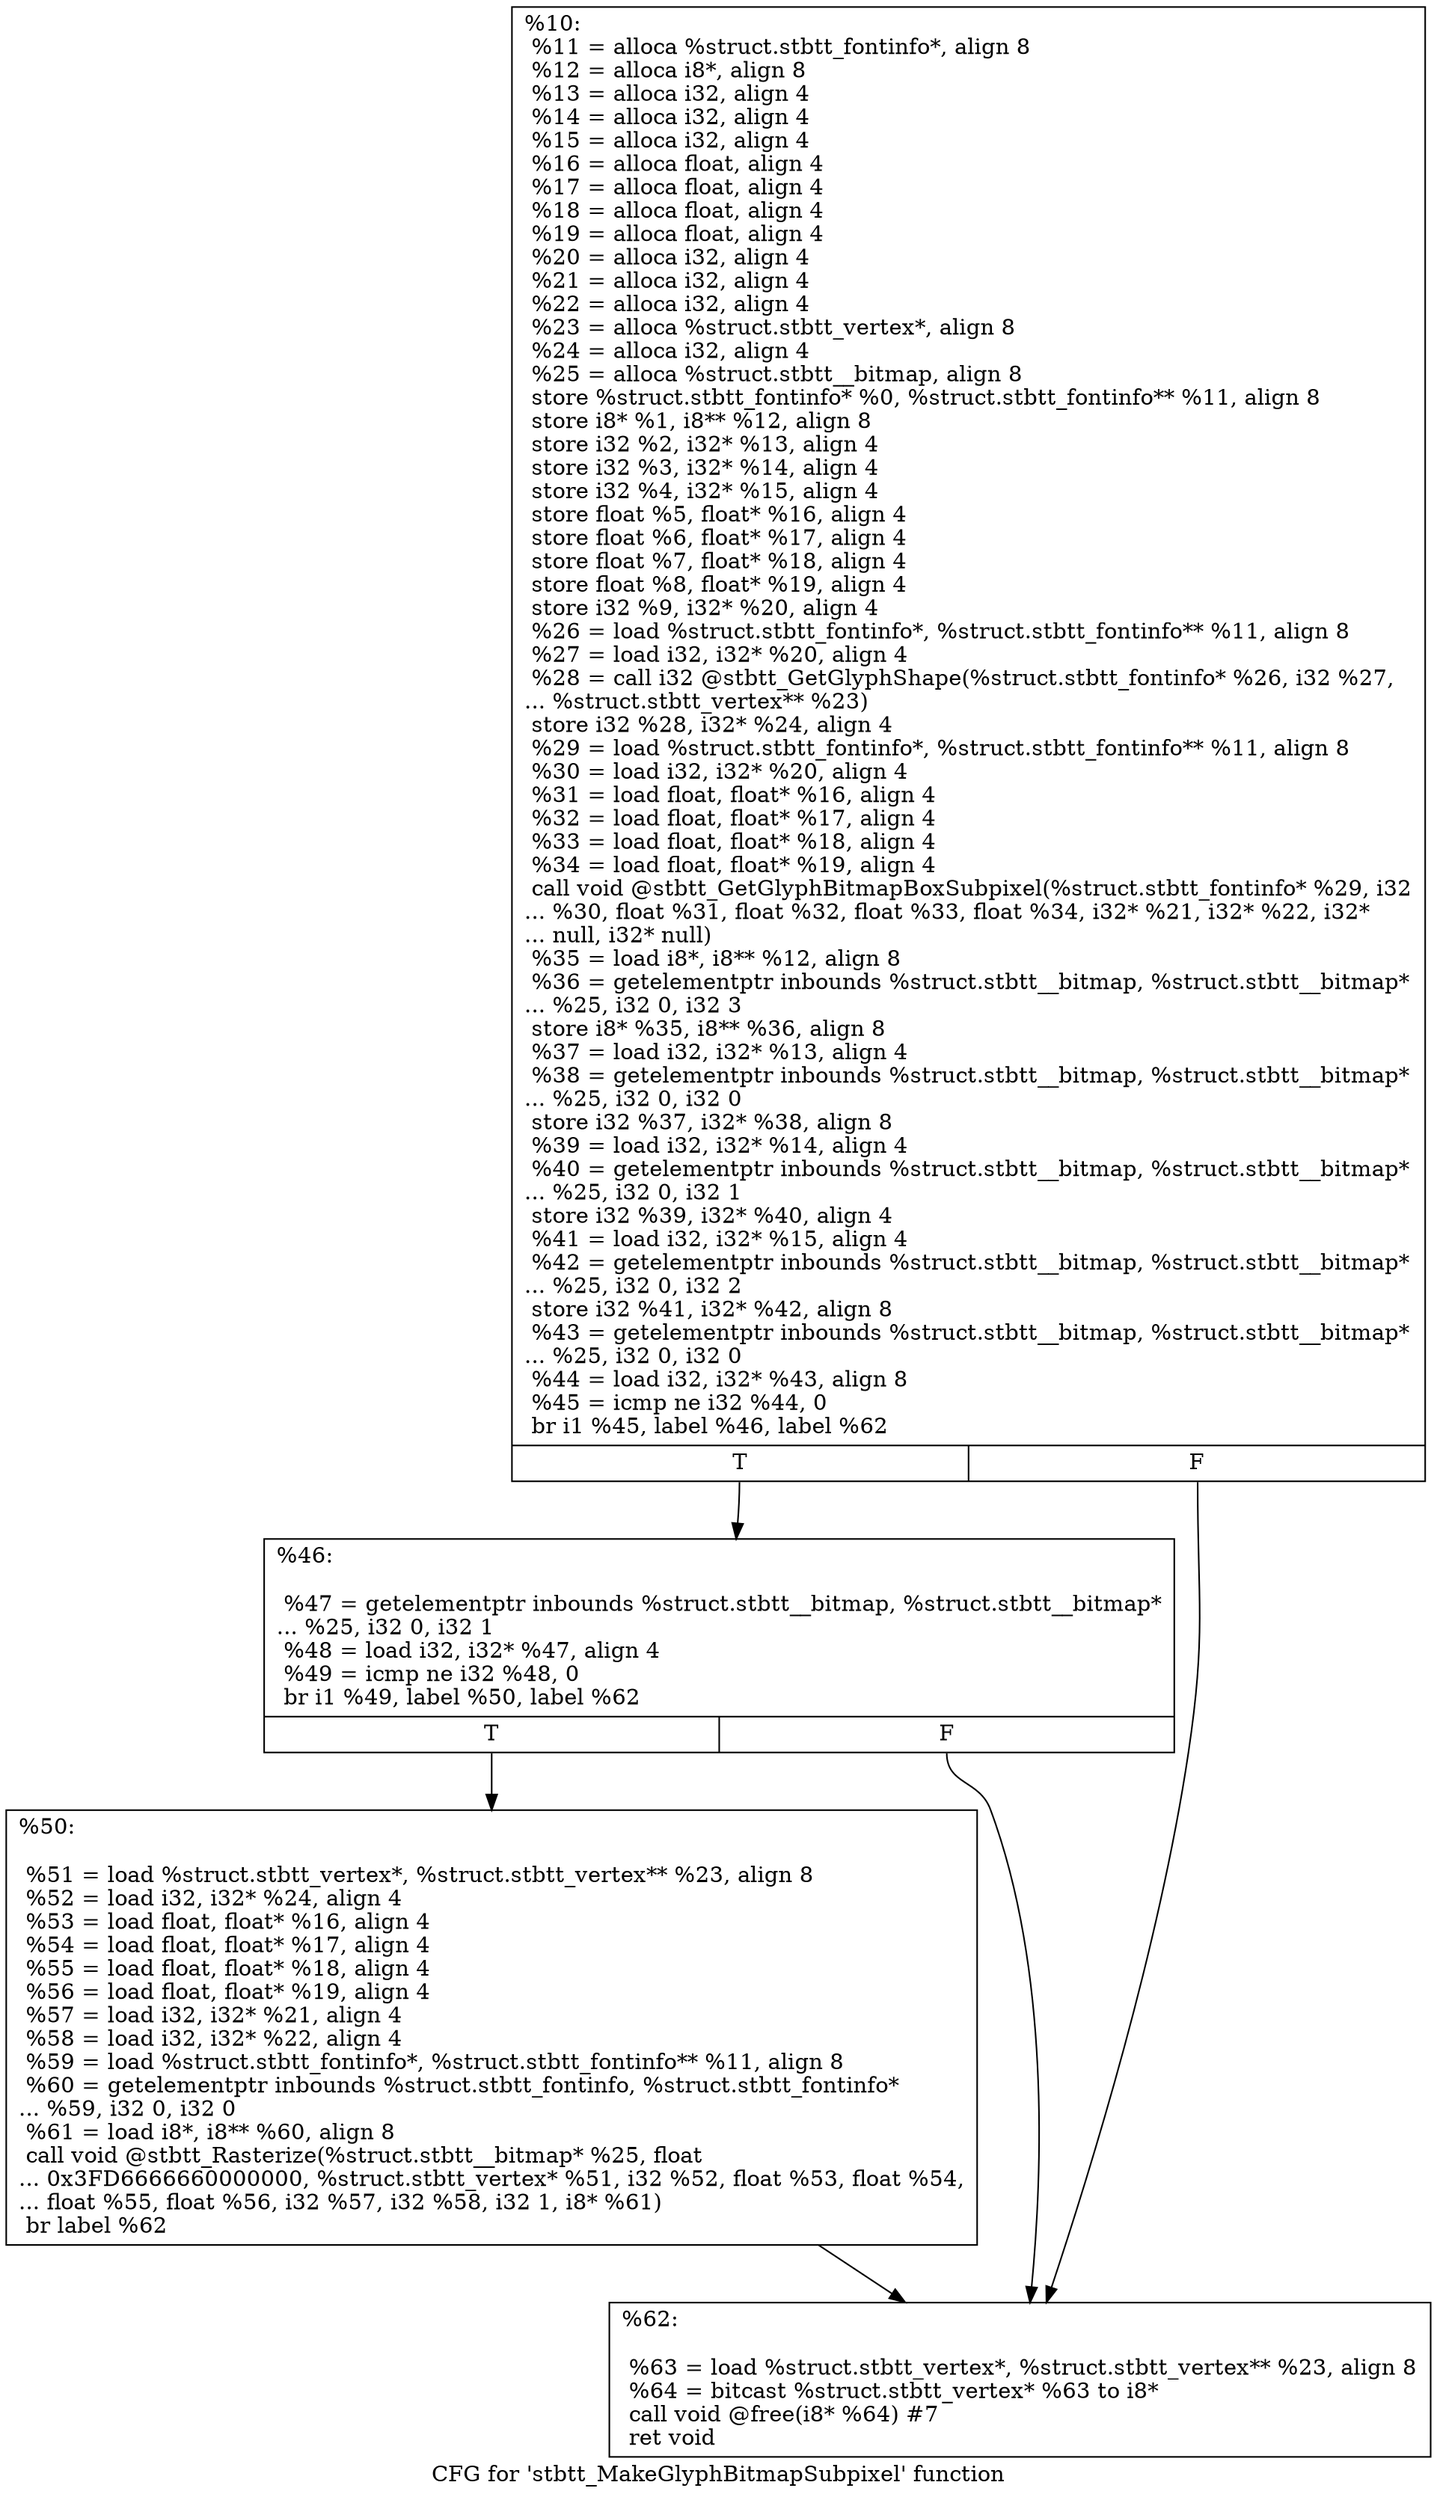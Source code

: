 digraph "CFG for 'stbtt_MakeGlyphBitmapSubpixel' function" {
	label="CFG for 'stbtt_MakeGlyphBitmapSubpixel' function";

	Node0x2a3bbf0 [shape=record,label="{%10:\l  %11 = alloca %struct.stbtt_fontinfo*, align 8\l  %12 = alloca i8*, align 8\l  %13 = alloca i32, align 4\l  %14 = alloca i32, align 4\l  %15 = alloca i32, align 4\l  %16 = alloca float, align 4\l  %17 = alloca float, align 4\l  %18 = alloca float, align 4\l  %19 = alloca float, align 4\l  %20 = alloca i32, align 4\l  %21 = alloca i32, align 4\l  %22 = alloca i32, align 4\l  %23 = alloca %struct.stbtt_vertex*, align 8\l  %24 = alloca i32, align 4\l  %25 = alloca %struct.stbtt__bitmap, align 8\l  store %struct.stbtt_fontinfo* %0, %struct.stbtt_fontinfo** %11, align 8\l  store i8* %1, i8** %12, align 8\l  store i32 %2, i32* %13, align 4\l  store i32 %3, i32* %14, align 4\l  store i32 %4, i32* %15, align 4\l  store float %5, float* %16, align 4\l  store float %6, float* %17, align 4\l  store float %7, float* %18, align 4\l  store float %8, float* %19, align 4\l  store i32 %9, i32* %20, align 4\l  %26 = load %struct.stbtt_fontinfo*, %struct.stbtt_fontinfo** %11, align 8\l  %27 = load i32, i32* %20, align 4\l  %28 = call i32 @stbtt_GetGlyphShape(%struct.stbtt_fontinfo* %26, i32 %27,\l... %struct.stbtt_vertex** %23)\l  store i32 %28, i32* %24, align 4\l  %29 = load %struct.stbtt_fontinfo*, %struct.stbtt_fontinfo** %11, align 8\l  %30 = load i32, i32* %20, align 4\l  %31 = load float, float* %16, align 4\l  %32 = load float, float* %17, align 4\l  %33 = load float, float* %18, align 4\l  %34 = load float, float* %19, align 4\l  call void @stbtt_GetGlyphBitmapBoxSubpixel(%struct.stbtt_fontinfo* %29, i32\l... %30, float %31, float %32, float %33, float %34, i32* %21, i32* %22, i32*\l... null, i32* null)\l  %35 = load i8*, i8** %12, align 8\l  %36 = getelementptr inbounds %struct.stbtt__bitmap, %struct.stbtt__bitmap*\l... %25, i32 0, i32 3\l  store i8* %35, i8** %36, align 8\l  %37 = load i32, i32* %13, align 4\l  %38 = getelementptr inbounds %struct.stbtt__bitmap, %struct.stbtt__bitmap*\l... %25, i32 0, i32 0\l  store i32 %37, i32* %38, align 8\l  %39 = load i32, i32* %14, align 4\l  %40 = getelementptr inbounds %struct.stbtt__bitmap, %struct.stbtt__bitmap*\l... %25, i32 0, i32 1\l  store i32 %39, i32* %40, align 4\l  %41 = load i32, i32* %15, align 4\l  %42 = getelementptr inbounds %struct.stbtt__bitmap, %struct.stbtt__bitmap*\l... %25, i32 0, i32 2\l  store i32 %41, i32* %42, align 8\l  %43 = getelementptr inbounds %struct.stbtt__bitmap, %struct.stbtt__bitmap*\l... %25, i32 0, i32 0\l  %44 = load i32, i32* %43, align 8\l  %45 = icmp ne i32 %44, 0\l  br i1 %45, label %46, label %62\l|{<s0>T|<s1>F}}"];
	Node0x2a3bbf0:s0 -> Node0x2a3e420;
	Node0x2a3bbf0:s1 -> Node0x2a3e470;
	Node0x2a3e420 [shape=record,label="{%46:\l\l  %47 = getelementptr inbounds %struct.stbtt__bitmap, %struct.stbtt__bitmap*\l... %25, i32 0, i32 1\l  %48 = load i32, i32* %47, align 4\l  %49 = icmp ne i32 %48, 0\l  br i1 %49, label %50, label %62\l|{<s0>T|<s1>F}}"];
	Node0x2a3e420:s0 -> Node0x2a3e710;
	Node0x2a3e420:s1 -> Node0x2a3e470;
	Node0x2a3e710 [shape=record,label="{%50:\l\l  %51 = load %struct.stbtt_vertex*, %struct.stbtt_vertex** %23, align 8\l  %52 = load i32, i32* %24, align 4\l  %53 = load float, float* %16, align 4\l  %54 = load float, float* %17, align 4\l  %55 = load float, float* %18, align 4\l  %56 = load float, float* %19, align 4\l  %57 = load i32, i32* %21, align 4\l  %58 = load i32, i32* %22, align 4\l  %59 = load %struct.stbtt_fontinfo*, %struct.stbtt_fontinfo** %11, align 8\l  %60 = getelementptr inbounds %struct.stbtt_fontinfo, %struct.stbtt_fontinfo*\l... %59, i32 0, i32 0\l  %61 = load i8*, i8** %60, align 8\l  call void @stbtt_Rasterize(%struct.stbtt__bitmap* %25, float\l... 0x3FD6666660000000, %struct.stbtt_vertex* %51, i32 %52, float %53, float %54,\l... float %55, float %56, i32 %57, i32 %58, i32 1, i8* %61)\l  br label %62\l}"];
	Node0x2a3e710 -> Node0x2a3e470;
	Node0x2a3e470 [shape=record,label="{%62:\l\l  %63 = load %struct.stbtt_vertex*, %struct.stbtt_vertex** %23, align 8\l  %64 = bitcast %struct.stbtt_vertex* %63 to i8*\l  call void @free(i8* %64) #7\l  ret void\l}"];
}

